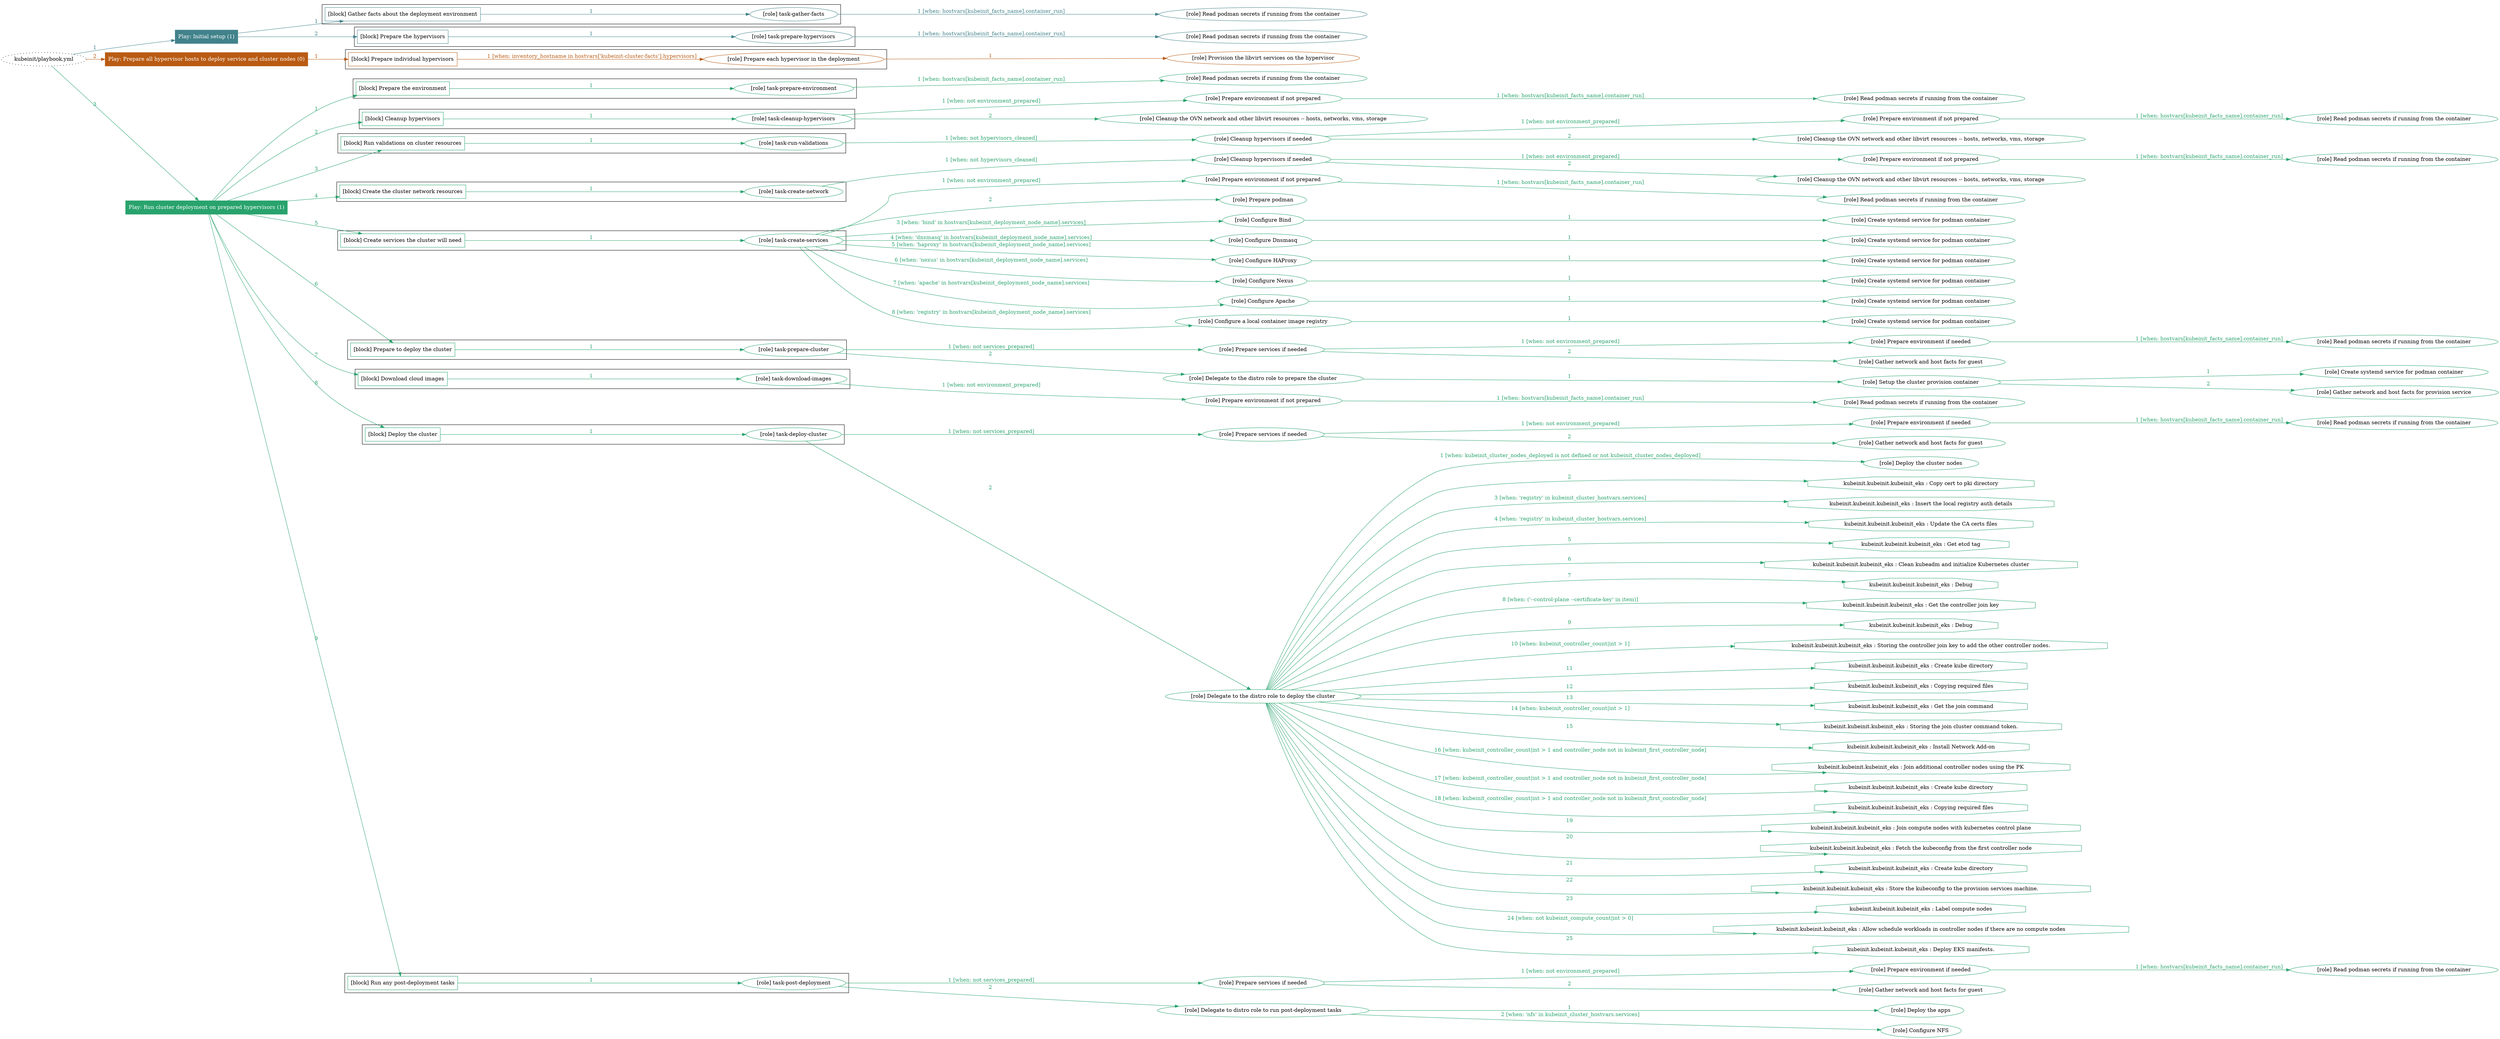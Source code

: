 digraph {
	graph [concentrate=true ordering=in rankdir=LR ratio=fill]
	edge [esep=5 sep=10]
	"kubeinit/playbook.yml" [id=root_node style=dotted]
	play_569f3f8b [label="Play: Initial setup (1)" color="#41828b" fontcolor="#ffffff" id=play_569f3f8b shape=box style=filled tooltip=localhost]
	"kubeinit/playbook.yml" -> play_569f3f8b [label="1 " color="#41828b" fontcolor="#41828b" id=edge_d41d5685 labeltooltip="1 " tooltip="1 "]
	subgraph "Read podman secrets if running from the container" {
		role_dce25a55 [label="[role] Read podman secrets if running from the container" color="#41828b" id=role_dce25a55 tooltip="Read podman secrets if running from the container"]
	}
	subgraph "task-gather-facts" {
		role_e3ef7cc4 [label="[role] task-gather-facts" color="#41828b" id=role_e3ef7cc4 tooltip="task-gather-facts"]
		role_e3ef7cc4 -> role_dce25a55 [label="1 [when: hostvars[kubeinit_facts_name].container_run]" color="#41828b" fontcolor="#41828b" id=edge_db7dc314 labeltooltip="1 [when: hostvars[kubeinit_facts_name].container_run]" tooltip="1 [when: hostvars[kubeinit_facts_name].container_run]"]
	}
	subgraph "Read podman secrets if running from the container" {
		role_0b83e929 [label="[role] Read podman secrets if running from the container" color="#41828b" id=role_0b83e929 tooltip="Read podman secrets if running from the container"]
	}
	subgraph "task-prepare-hypervisors" {
		role_ab2187ec [label="[role] task-prepare-hypervisors" color="#41828b" id=role_ab2187ec tooltip="task-prepare-hypervisors"]
		role_ab2187ec -> role_0b83e929 [label="1 [when: hostvars[kubeinit_facts_name].container_run]" color="#41828b" fontcolor="#41828b" id=edge_fe55f7d8 labeltooltip="1 [when: hostvars[kubeinit_facts_name].container_run]" tooltip="1 [when: hostvars[kubeinit_facts_name].container_run]"]
	}
	subgraph "Play: Initial setup (1)" {
		play_569f3f8b -> block_6da78151 [label=1 color="#41828b" fontcolor="#41828b" id=edge_b9377e1c labeltooltip=1 tooltip=1]
		subgraph cluster_block_6da78151 {
			block_6da78151 [label="[block] Gather facts about the deployment environment" color="#41828b" id=block_6da78151 labeltooltip="Gather facts about the deployment environment" shape=box tooltip="Gather facts about the deployment environment"]
			block_6da78151 -> role_e3ef7cc4 [label="1 " color="#41828b" fontcolor="#41828b" id=edge_16b9b724 labeltooltip="1 " tooltip="1 "]
		}
		play_569f3f8b -> block_a1a9eb16 [label=2 color="#41828b" fontcolor="#41828b" id=edge_d264b1a3 labeltooltip=2 tooltip=2]
		subgraph cluster_block_a1a9eb16 {
			block_a1a9eb16 [label="[block] Prepare the hypervisors" color="#41828b" id=block_a1a9eb16 labeltooltip="Prepare the hypervisors" shape=box tooltip="Prepare the hypervisors"]
			block_a1a9eb16 -> role_ab2187ec [label="1 " color="#41828b" fontcolor="#41828b" id=edge_b599e931 labeltooltip="1 " tooltip="1 "]
		}
	}
	play_23a66873 [label="Play: Prepare all hypervisor hosts to deploy service and cluster nodes (0)" color="#b95b13" fontcolor="#ffffff" id=play_23a66873 shape=box style=filled tooltip="Play: Prepare all hypervisor hosts to deploy service and cluster nodes (0)"]
	"kubeinit/playbook.yml" -> play_23a66873 [label="2 " color="#b95b13" fontcolor="#b95b13" id=edge_52716d78 labeltooltip="2 " tooltip="2 "]
	subgraph "Provision the libvirt services on the hypervisor" {
		role_d4362bf3 [label="[role] Provision the libvirt services on the hypervisor" color="#b95b13" id=role_d4362bf3 tooltip="Provision the libvirt services on the hypervisor"]
	}
	subgraph "Prepare each hypervisor in the deployment" {
		role_a869d88e [label="[role] Prepare each hypervisor in the deployment" color="#b95b13" id=role_a869d88e tooltip="Prepare each hypervisor in the deployment"]
		role_a869d88e -> role_d4362bf3 [label="1 " color="#b95b13" fontcolor="#b95b13" id=edge_2565e187 labeltooltip="1 " tooltip="1 "]
	}
	subgraph "Play: Prepare all hypervisor hosts to deploy service and cluster nodes (0)" {
		play_23a66873 -> block_4ec0f69d [label=1 color="#b95b13" fontcolor="#b95b13" id=edge_cec66548 labeltooltip=1 tooltip=1]
		subgraph cluster_block_4ec0f69d {
			block_4ec0f69d [label="[block] Prepare individual hypervisors" color="#b95b13" id=block_4ec0f69d labeltooltip="Prepare individual hypervisors" shape=box tooltip="Prepare individual hypervisors"]
			block_4ec0f69d -> role_a869d88e [label="1 [when: inventory_hostname in hostvars['kubeinit-cluster-facts'].hypervisors]" color="#b95b13" fontcolor="#b95b13" id=edge_df172cda labeltooltip="1 [when: inventory_hostname in hostvars['kubeinit-cluster-facts'].hypervisors]" tooltip="1 [when: inventory_hostname in hostvars['kubeinit-cluster-facts'].hypervisors]"]
		}
	}
	play_cb06c7d3 [label="Play: Run cluster deployment on prepared hypervisors (1)" color="#29a36d" fontcolor="#ffffff" id=play_cb06c7d3 shape=box style=filled tooltip=localhost]
	"kubeinit/playbook.yml" -> play_cb06c7d3 [label="3 " color="#29a36d" fontcolor="#29a36d" id=edge_fdec6ffa labeltooltip="3 " tooltip="3 "]
	subgraph "Read podman secrets if running from the container" {
		role_3c483ec4 [label="[role] Read podman secrets if running from the container" color="#29a36d" id=role_3c483ec4 tooltip="Read podman secrets if running from the container"]
	}
	subgraph "task-prepare-environment" {
		role_d44081a2 [label="[role] task-prepare-environment" color="#29a36d" id=role_d44081a2 tooltip="task-prepare-environment"]
		role_d44081a2 -> role_3c483ec4 [label="1 [when: hostvars[kubeinit_facts_name].container_run]" color="#29a36d" fontcolor="#29a36d" id=edge_0a1af06a labeltooltip="1 [when: hostvars[kubeinit_facts_name].container_run]" tooltip="1 [when: hostvars[kubeinit_facts_name].container_run]"]
	}
	subgraph "Read podman secrets if running from the container" {
		role_c97402ef [label="[role] Read podman secrets if running from the container" color="#29a36d" id=role_c97402ef tooltip="Read podman secrets if running from the container"]
	}
	subgraph "Prepare environment if not prepared" {
		role_649ab9ba [label="[role] Prepare environment if not prepared" color="#29a36d" id=role_649ab9ba tooltip="Prepare environment if not prepared"]
		role_649ab9ba -> role_c97402ef [label="1 [when: hostvars[kubeinit_facts_name].container_run]" color="#29a36d" fontcolor="#29a36d" id=edge_700ba961 labeltooltip="1 [when: hostvars[kubeinit_facts_name].container_run]" tooltip="1 [when: hostvars[kubeinit_facts_name].container_run]"]
	}
	subgraph "Cleanup the OVN network and other libvirt resources -- hosts, networks, vms, storage" {
		role_b9009c1b [label="[role] Cleanup the OVN network and other libvirt resources -- hosts, networks, vms, storage" color="#29a36d" id=role_b9009c1b tooltip="Cleanup the OVN network and other libvirt resources -- hosts, networks, vms, storage"]
	}
	subgraph "task-cleanup-hypervisors" {
		role_852af8cc [label="[role] task-cleanup-hypervisors" color="#29a36d" id=role_852af8cc tooltip="task-cleanup-hypervisors"]
		role_852af8cc -> role_649ab9ba [label="1 [when: not environment_prepared]" color="#29a36d" fontcolor="#29a36d" id=edge_6fed8d58 labeltooltip="1 [when: not environment_prepared]" tooltip="1 [when: not environment_prepared]"]
		role_852af8cc -> role_b9009c1b [label="2 " color="#29a36d" fontcolor="#29a36d" id=edge_3765de1c labeltooltip="2 " tooltip="2 "]
	}
	subgraph "Read podman secrets if running from the container" {
		role_9975aa03 [label="[role] Read podman secrets if running from the container" color="#29a36d" id=role_9975aa03 tooltip="Read podman secrets if running from the container"]
	}
	subgraph "Prepare environment if not prepared" {
		role_47310c98 [label="[role] Prepare environment if not prepared" color="#29a36d" id=role_47310c98 tooltip="Prepare environment if not prepared"]
		role_47310c98 -> role_9975aa03 [label="1 [when: hostvars[kubeinit_facts_name].container_run]" color="#29a36d" fontcolor="#29a36d" id=edge_54b3894b labeltooltip="1 [when: hostvars[kubeinit_facts_name].container_run]" tooltip="1 [when: hostvars[kubeinit_facts_name].container_run]"]
	}
	subgraph "Cleanup the OVN network and other libvirt resources -- hosts, networks, vms, storage" {
		role_7f4d92c8 [label="[role] Cleanup the OVN network and other libvirt resources -- hosts, networks, vms, storage" color="#29a36d" id=role_7f4d92c8 tooltip="Cleanup the OVN network and other libvirt resources -- hosts, networks, vms, storage"]
	}
	subgraph "Cleanup hypervisors if needed" {
		role_a5373051 [label="[role] Cleanup hypervisors if needed" color="#29a36d" id=role_a5373051 tooltip="Cleanup hypervisors if needed"]
		role_a5373051 -> role_47310c98 [label="1 [when: not environment_prepared]" color="#29a36d" fontcolor="#29a36d" id=edge_ecfd5c34 labeltooltip="1 [when: not environment_prepared]" tooltip="1 [when: not environment_prepared]"]
		role_a5373051 -> role_7f4d92c8 [label="2 " color="#29a36d" fontcolor="#29a36d" id=edge_5f1cb9a7 labeltooltip="2 " tooltip="2 "]
	}
	subgraph "task-run-validations" {
		role_08f45de4 [label="[role] task-run-validations" color="#29a36d" id=role_08f45de4 tooltip="task-run-validations"]
		role_08f45de4 -> role_a5373051 [label="1 [when: not hypervisors_cleaned]" color="#29a36d" fontcolor="#29a36d" id=edge_836337bb labeltooltip="1 [when: not hypervisors_cleaned]" tooltip="1 [when: not hypervisors_cleaned]"]
	}
	subgraph "Read podman secrets if running from the container" {
		role_f21a7075 [label="[role] Read podman secrets if running from the container" color="#29a36d" id=role_f21a7075 tooltip="Read podman secrets if running from the container"]
	}
	subgraph "Prepare environment if not prepared" {
		role_c6a65135 [label="[role] Prepare environment if not prepared" color="#29a36d" id=role_c6a65135 tooltip="Prepare environment if not prepared"]
		role_c6a65135 -> role_f21a7075 [label="1 [when: hostvars[kubeinit_facts_name].container_run]" color="#29a36d" fontcolor="#29a36d" id=edge_c6026991 labeltooltip="1 [when: hostvars[kubeinit_facts_name].container_run]" tooltip="1 [when: hostvars[kubeinit_facts_name].container_run]"]
	}
	subgraph "Cleanup the OVN network and other libvirt resources -- hosts, networks, vms, storage" {
		role_51a825fa [label="[role] Cleanup the OVN network and other libvirt resources -- hosts, networks, vms, storage" color="#29a36d" id=role_51a825fa tooltip="Cleanup the OVN network and other libvirt resources -- hosts, networks, vms, storage"]
	}
	subgraph "Cleanup hypervisors if needed" {
		role_e08d7fde [label="[role] Cleanup hypervisors if needed" color="#29a36d" id=role_e08d7fde tooltip="Cleanup hypervisors if needed"]
		role_e08d7fde -> role_c6a65135 [label="1 [when: not environment_prepared]" color="#29a36d" fontcolor="#29a36d" id=edge_778303f2 labeltooltip="1 [when: not environment_prepared]" tooltip="1 [when: not environment_prepared]"]
		role_e08d7fde -> role_51a825fa [label="2 " color="#29a36d" fontcolor="#29a36d" id=edge_c5c877b9 labeltooltip="2 " tooltip="2 "]
	}
	subgraph "task-create-network" {
		role_44807e52 [label="[role] task-create-network" color="#29a36d" id=role_44807e52 tooltip="task-create-network"]
		role_44807e52 -> role_e08d7fde [label="1 [when: not hypervisors_cleaned]" color="#29a36d" fontcolor="#29a36d" id=edge_ca68935e labeltooltip="1 [when: not hypervisors_cleaned]" tooltip="1 [when: not hypervisors_cleaned]"]
	}
	subgraph "Read podman secrets if running from the container" {
		role_935afe9a [label="[role] Read podman secrets if running from the container" color="#29a36d" id=role_935afe9a tooltip="Read podman secrets if running from the container"]
	}
	subgraph "Prepare environment if not prepared" {
		role_3fd3a60e [label="[role] Prepare environment if not prepared" color="#29a36d" id=role_3fd3a60e tooltip="Prepare environment if not prepared"]
		role_3fd3a60e -> role_935afe9a [label="1 [when: hostvars[kubeinit_facts_name].container_run]" color="#29a36d" fontcolor="#29a36d" id=edge_5206e687 labeltooltip="1 [when: hostvars[kubeinit_facts_name].container_run]" tooltip="1 [when: hostvars[kubeinit_facts_name].container_run]"]
	}
	subgraph "Prepare podman" {
		role_13cd610c [label="[role] Prepare podman" color="#29a36d" id=role_13cd610c tooltip="Prepare podman"]
	}
	subgraph "Create systemd service for podman container" {
		role_b00e25df [label="[role] Create systemd service for podman container" color="#29a36d" id=role_b00e25df tooltip="Create systemd service for podman container"]
	}
	subgraph "Configure Bind" {
		role_26bc271a [label="[role] Configure Bind" color="#29a36d" id=role_26bc271a tooltip="Configure Bind"]
		role_26bc271a -> role_b00e25df [label="1 " color="#29a36d" fontcolor="#29a36d" id=edge_03a909e9 labeltooltip="1 " tooltip="1 "]
	}
	subgraph "Create systemd service for podman container" {
		role_168438c3 [label="[role] Create systemd service for podman container" color="#29a36d" id=role_168438c3 tooltip="Create systemd service for podman container"]
	}
	subgraph "Configure Dnsmasq" {
		role_19b4192a [label="[role] Configure Dnsmasq" color="#29a36d" id=role_19b4192a tooltip="Configure Dnsmasq"]
		role_19b4192a -> role_168438c3 [label="1 " color="#29a36d" fontcolor="#29a36d" id=edge_018904cf labeltooltip="1 " tooltip="1 "]
	}
	subgraph "Create systemd service for podman container" {
		role_180696a6 [label="[role] Create systemd service for podman container" color="#29a36d" id=role_180696a6 tooltip="Create systemd service for podman container"]
	}
	subgraph "Configure HAProxy" {
		role_4ddc5d7d [label="[role] Configure HAProxy" color="#29a36d" id=role_4ddc5d7d tooltip="Configure HAProxy"]
		role_4ddc5d7d -> role_180696a6 [label="1 " color="#29a36d" fontcolor="#29a36d" id=edge_6051d805 labeltooltip="1 " tooltip="1 "]
	}
	subgraph "Create systemd service for podman container" {
		role_11790590 [label="[role] Create systemd service for podman container" color="#29a36d" id=role_11790590 tooltip="Create systemd service for podman container"]
	}
	subgraph "Configure Nexus" {
		role_28aac375 [label="[role] Configure Nexus" color="#29a36d" id=role_28aac375 tooltip="Configure Nexus"]
		role_28aac375 -> role_11790590 [label="1 " color="#29a36d" fontcolor="#29a36d" id=edge_02d98d66 labeltooltip="1 " tooltip="1 "]
	}
	subgraph "Create systemd service for podman container" {
		role_df79ff5b [label="[role] Create systemd service for podman container" color="#29a36d" id=role_df79ff5b tooltip="Create systemd service for podman container"]
	}
	subgraph "Configure Apache" {
		role_1223b898 [label="[role] Configure Apache" color="#29a36d" id=role_1223b898 tooltip="Configure Apache"]
		role_1223b898 -> role_df79ff5b [label="1 " color="#29a36d" fontcolor="#29a36d" id=edge_5f43c917 labeltooltip="1 " tooltip="1 "]
	}
	subgraph "Create systemd service for podman container" {
		role_008616d5 [label="[role] Create systemd service for podman container" color="#29a36d" id=role_008616d5 tooltip="Create systemd service for podman container"]
	}
	subgraph "Configure a local container image registry" {
		role_f6dcdfd6 [label="[role] Configure a local container image registry" color="#29a36d" id=role_f6dcdfd6 tooltip="Configure a local container image registry"]
		role_f6dcdfd6 -> role_008616d5 [label="1 " color="#29a36d" fontcolor="#29a36d" id=edge_04329eff labeltooltip="1 " tooltip="1 "]
	}
	subgraph "task-create-services" {
		role_496830ef [label="[role] task-create-services" color="#29a36d" id=role_496830ef tooltip="task-create-services"]
		role_496830ef -> role_3fd3a60e [label="1 [when: not environment_prepared]" color="#29a36d" fontcolor="#29a36d" id=edge_eab3b17e labeltooltip="1 [when: not environment_prepared]" tooltip="1 [when: not environment_prepared]"]
		role_496830ef -> role_13cd610c [label="2 " color="#29a36d" fontcolor="#29a36d" id=edge_ebb2251c labeltooltip="2 " tooltip="2 "]
		role_496830ef -> role_26bc271a [label="3 [when: 'bind' in hostvars[kubeinit_deployment_node_name].services]" color="#29a36d" fontcolor="#29a36d" id=edge_5836986a labeltooltip="3 [when: 'bind' in hostvars[kubeinit_deployment_node_name].services]" tooltip="3 [when: 'bind' in hostvars[kubeinit_deployment_node_name].services]"]
		role_496830ef -> role_19b4192a [label="4 [when: 'dnsmasq' in hostvars[kubeinit_deployment_node_name].services]" color="#29a36d" fontcolor="#29a36d" id=edge_57a546af labeltooltip="4 [when: 'dnsmasq' in hostvars[kubeinit_deployment_node_name].services]" tooltip="4 [when: 'dnsmasq' in hostvars[kubeinit_deployment_node_name].services]"]
		role_496830ef -> role_4ddc5d7d [label="5 [when: 'haproxy' in hostvars[kubeinit_deployment_node_name].services]" color="#29a36d" fontcolor="#29a36d" id=edge_324d5d04 labeltooltip="5 [when: 'haproxy' in hostvars[kubeinit_deployment_node_name].services]" tooltip="5 [when: 'haproxy' in hostvars[kubeinit_deployment_node_name].services]"]
		role_496830ef -> role_28aac375 [label="6 [when: 'nexus' in hostvars[kubeinit_deployment_node_name].services]" color="#29a36d" fontcolor="#29a36d" id=edge_b6be6634 labeltooltip="6 [when: 'nexus' in hostvars[kubeinit_deployment_node_name].services]" tooltip="6 [when: 'nexus' in hostvars[kubeinit_deployment_node_name].services]"]
		role_496830ef -> role_1223b898 [label="7 [when: 'apache' in hostvars[kubeinit_deployment_node_name].services]" color="#29a36d" fontcolor="#29a36d" id=edge_45fbde7e labeltooltip="7 [when: 'apache' in hostvars[kubeinit_deployment_node_name].services]" tooltip="7 [when: 'apache' in hostvars[kubeinit_deployment_node_name].services]"]
		role_496830ef -> role_f6dcdfd6 [label="8 [when: 'registry' in hostvars[kubeinit_deployment_node_name].services]" color="#29a36d" fontcolor="#29a36d" id=edge_fbdedb9c labeltooltip="8 [when: 'registry' in hostvars[kubeinit_deployment_node_name].services]" tooltip="8 [when: 'registry' in hostvars[kubeinit_deployment_node_name].services]"]
	}
	subgraph "Read podman secrets if running from the container" {
		role_aefcf6a1 [label="[role] Read podman secrets if running from the container" color="#29a36d" id=role_aefcf6a1 tooltip="Read podman secrets if running from the container"]
	}
	subgraph "Prepare environment if needed" {
		role_2005de92 [label="[role] Prepare environment if needed" color="#29a36d" id=role_2005de92 tooltip="Prepare environment if needed"]
		role_2005de92 -> role_aefcf6a1 [label="1 [when: hostvars[kubeinit_facts_name].container_run]" color="#29a36d" fontcolor="#29a36d" id=edge_5bf4540b labeltooltip="1 [when: hostvars[kubeinit_facts_name].container_run]" tooltip="1 [when: hostvars[kubeinit_facts_name].container_run]"]
	}
	subgraph "Gather network and host facts for guest" {
		role_38154a1c [label="[role] Gather network and host facts for guest" color="#29a36d" id=role_38154a1c tooltip="Gather network and host facts for guest"]
	}
	subgraph "Prepare services if needed" {
		role_6cfc237c [label="[role] Prepare services if needed" color="#29a36d" id=role_6cfc237c tooltip="Prepare services if needed"]
		role_6cfc237c -> role_2005de92 [label="1 [when: not environment_prepared]" color="#29a36d" fontcolor="#29a36d" id=edge_034527b4 labeltooltip="1 [when: not environment_prepared]" tooltip="1 [when: not environment_prepared]"]
		role_6cfc237c -> role_38154a1c [label="2 " color="#29a36d" fontcolor="#29a36d" id=edge_316089e2 labeltooltip="2 " tooltip="2 "]
	}
	subgraph "Create systemd service for podman container" {
		role_f4078bcc [label="[role] Create systemd service for podman container" color="#29a36d" id=role_f4078bcc tooltip="Create systemd service for podman container"]
	}
	subgraph "Gather network and host facts for provision service" {
		role_60be719a [label="[role] Gather network and host facts for provision service" color="#29a36d" id=role_60be719a tooltip="Gather network and host facts for provision service"]
	}
	subgraph "Setup the cluster provision container" {
		role_71c0d553 [label="[role] Setup the cluster provision container" color="#29a36d" id=role_71c0d553 tooltip="Setup the cluster provision container"]
		role_71c0d553 -> role_f4078bcc [label="1 " color="#29a36d" fontcolor="#29a36d" id=edge_78350c1f labeltooltip="1 " tooltip="1 "]
		role_71c0d553 -> role_60be719a [label="2 " color="#29a36d" fontcolor="#29a36d" id=edge_f764f1c8 labeltooltip="2 " tooltip="2 "]
	}
	subgraph "Delegate to the distro role to prepare the cluster" {
		role_959eb492 [label="[role] Delegate to the distro role to prepare the cluster" color="#29a36d" id=role_959eb492 tooltip="Delegate to the distro role to prepare the cluster"]
		role_959eb492 -> role_71c0d553 [label="1 " color="#29a36d" fontcolor="#29a36d" id=edge_49fba75d labeltooltip="1 " tooltip="1 "]
	}
	subgraph "task-prepare-cluster" {
		role_eaa32460 [label="[role] task-prepare-cluster" color="#29a36d" id=role_eaa32460 tooltip="task-prepare-cluster"]
		role_eaa32460 -> role_6cfc237c [label="1 [when: not services_prepared]" color="#29a36d" fontcolor="#29a36d" id=edge_c4d3ce87 labeltooltip="1 [when: not services_prepared]" tooltip="1 [when: not services_prepared]"]
		role_eaa32460 -> role_959eb492 [label="2 " color="#29a36d" fontcolor="#29a36d" id=edge_f9a4049b labeltooltip="2 " tooltip="2 "]
	}
	subgraph "Read podman secrets if running from the container" {
		role_a595157c [label="[role] Read podman secrets if running from the container" color="#29a36d" id=role_a595157c tooltip="Read podman secrets if running from the container"]
	}
	subgraph "Prepare environment if not prepared" {
		role_4ba1727e [label="[role] Prepare environment if not prepared" color="#29a36d" id=role_4ba1727e tooltip="Prepare environment if not prepared"]
		role_4ba1727e -> role_a595157c [label="1 [when: hostvars[kubeinit_facts_name].container_run]" color="#29a36d" fontcolor="#29a36d" id=edge_5ff58d52 labeltooltip="1 [when: hostvars[kubeinit_facts_name].container_run]" tooltip="1 [when: hostvars[kubeinit_facts_name].container_run]"]
	}
	subgraph "task-download-images" {
		role_8a16a86a [label="[role] task-download-images" color="#29a36d" id=role_8a16a86a tooltip="task-download-images"]
		role_8a16a86a -> role_4ba1727e [label="1 [when: not environment_prepared]" color="#29a36d" fontcolor="#29a36d" id=edge_2e0ca825 labeltooltip="1 [when: not environment_prepared]" tooltip="1 [when: not environment_prepared]"]
	}
	subgraph "Read podman secrets if running from the container" {
		role_e0f631b0 [label="[role] Read podman secrets if running from the container" color="#29a36d" id=role_e0f631b0 tooltip="Read podman secrets if running from the container"]
	}
	subgraph "Prepare environment if needed" {
		role_904decb5 [label="[role] Prepare environment if needed" color="#29a36d" id=role_904decb5 tooltip="Prepare environment if needed"]
		role_904decb5 -> role_e0f631b0 [label="1 [when: hostvars[kubeinit_facts_name].container_run]" color="#29a36d" fontcolor="#29a36d" id=edge_71492ff6 labeltooltip="1 [when: hostvars[kubeinit_facts_name].container_run]" tooltip="1 [when: hostvars[kubeinit_facts_name].container_run]"]
	}
	subgraph "Gather network and host facts for guest" {
		role_aeeaeccd [label="[role] Gather network and host facts for guest" color="#29a36d" id=role_aeeaeccd tooltip="Gather network and host facts for guest"]
	}
	subgraph "Prepare services if needed" {
		role_4f2dc71a [label="[role] Prepare services if needed" color="#29a36d" id=role_4f2dc71a tooltip="Prepare services if needed"]
		role_4f2dc71a -> role_904decb5 [label="1 [when: not environment_prepared]" color="#29a36d" fontcolor="#29a36d" id=edge_6be145e3 labeltooltip="1 [when: not environment_prepared]" tooltip="1 [when: not environment_prepared]"]
		role_4f2dc71a -> role_aeeaeccd [label="2 " color="#29a36d" fontcolor="#29a36d" id=edge_00198a74 labeltooltip="2 " tooltip="2 "]
	}
	subgraph "Deploy the cluster nodes" {
		role_20fdef01 [label="[role] Deploy the cluster nodes" color="#29a36d" id=role_20fdef01 tooltip="Deploy the cluster nodes"]
	}
	subgraph "Delegate to the distro role to deploy the cluster" {
		role_337428a4 [label="[role] Delegate to the distro role to deploy the cluster" color="#29a36d" id=role_337428a4 tooltip="Delegate to the distro role to deploy the cluster"]
		role_337428a4 -> role_20fdef01 [label="1 [when: kubeinit_cluster_nodes_deployed is not defined or not kubeinit_cluster_nodes_deployed]" color="#29a36d" fontcolor="#29a36d" id=edge_c972d68b labeltooltip="1 [when: kubeinit_cluster_nodes_deployed is not defined or not kubeinit_cluster_nodes_deployed]" tooltip="1 [when: kubeinit_cluster_nodes_deployed is not defined or not kubeinit_cluster_nodes_deployed]"]
		task_9a6e2353 [label="kubeinit.kubeinit.kubeinit_eks : Copy cert to pki directory" color="#29a36d" id=task_9a6e2353 shape=octagon tooltip="kubeinit.kubeinit.kubeinit_eks : Copy cert to pki directory"]
		role_337428a4 -> task_9a6e2353 [label="2 " color="#29a36d" fontcolor="#29a36d" id=edge_2209d474 labeltooltip="2 " tooltip="2 "]
		task_de53df32 [label="kubeinit.kubeinit.kubeinit_eks : Insert the local registry auth details" color="#29a36d" id=task_de53df32 shape=octagon tooltip="kubeinit.kubeinit.kubeinit_eks : Insert the local registry auth details"]
		role_337428a4 -> task_de53df32 [label="3 [when: 'registry' in kubeinit_cluster_hostvars.services]" color="#29a36d" fontcolor="#29a36d" id=edge_68df5f6e labeltooltip="3 [when: 'registry' in kubeinit_cluster_hostvars.services]" tooltip="3 [when: 'registry' in kubeinit_cluster_hostvars.services]"]
		task_84147aa2 [label="kubeinit.kubeinit.kubeinit_eks : Update the CA certs files" color="#29a36d" id=task_84147aa2 shape=octagon tooltip="kubeinit.kubeinit.kubeinit_eks : Update the CA certs files"]
		role_337428a4 -> task_84147aa2 [label="4 [when: 'registry' in kubeinit_cluster_hostvars.services]" color="#29a36d" fontcolor="#29a36d" id=edge_b10df5e8 labeltooltip="4 [when: 'registry' in kubeinit_cluster_hostvars.services]" tooltip="4 [when: 'registry' in kubeinit_cluster_hostvars.services]"]
		task_56dbae03 [label="kubeinit.kubeinit.kubeinit_eks : Get etcd tag" color="#29a36d" id=task_56dbae03 shape=octagon tooltip="kubeinit.kubeinit.kubeinit_eks : Get etcd tag"]
		role_337428a4 -> task_56dbae03 [label="5 " color="#29a36d" fontcolor="#29a36d" id=edge_fb56a2cf labeltooltip="5 " tooltip="5 "]
		task_9131c379 [label="kubeinit.kubeinit.kubeinit_eks : Clean kubeadm and initialize Kubernetes cluster" color="#29a36d" id=task_9131c379 shape=octagon tooltip="kubeinit.kubeinit.kubeinit_eks : Clean kubeadm and initialize Kubernetes cluster"]
		role_337428a4 -> task_9131c379 [label="6 " color="#29a36d" fontcolor="#29a36d" id=edge_886e2841 labeltooltip="6 " tooltip="6 "]
		task_27bf37f8 [label="kubeinit.kubeinit.kubeinit_eks : Debug" color="#29a36d" id=task_27bf37f8 shape=octagon tooltip="kubeinit.kubeinit.kubeinit_eks : Debug"]
		role_337428a4 -> task_27bf37f8 [label="7 " color="#29a36d" fontcolor="#29a36d" id=edge_f309ed2d labeltooltip="7 " tooltip="7 "]
		task_778d997a [label="kubeinit.kubeinit.kubeinit_eks : Get the controller join key" color="#29a36d" id=task_778d997a shape=octagon tooltip="kubeinit.kubeinit.kubeinit_eks : Get the controller join key"]
		role_337428a4 -> task_778d997a [label="8 [when: ('--control-plane --certificate-key' in item)]" color="#29a36d" fontcolor="#29a36d" id=edge_e2837220 labeltooltip="8 [when: ('--control-plane --certificate-key' in item)]" tooltip="8 [when: ('--control-plane --certificate-key' in item)]"]
		task_6bdaebba [label="kubeinit.kubeinit.kubeinit_eks : Debug" color="#29a36d" id=task_6bdaebba shape=octagon tooltip="kubeinit.kubeinit.kubeinit_eks : Debug"]
		role_337428a4 -> task_6bdaebba [label="9 " color="#29a36d" fontcolor="#29a36d" id=edge_db8e009f labeltooltip="9 " tooltip="9 "]
		task_e5648ec5 [label="kubeinit.kubeinit.kubeinit_eks : Storing the controller join key to add the other controller nodes." color="#29a36d" id=task_e5648ec5 shape=octagon tooltip="kubeinit.kubeinit.kubeinit_eks : Storing the controller join key to add the other controller nodes."]
		role_337428a4 -> task_e5648ec5 [label="10 [when: kubeinit_controller_count|int > 1]" color="#29a36d" fontcolor="#29a36d" id=edge_624ed957 labeltooltip="10 [when: kubeinit_controller_count|int > 1]" tooltip="10 [when: kubeinit_controller_count|int > 1]"]
		task_29eb5e8a [label="kubeinit.kubeinit.kubeinit_eks : Create kube directory" color="#29a36d" id=task_29eb5e8a shape=octagon tooltip="kubeinit.kubeinit.kubeinit_eks : Create kube directory"]
		role_337428a4 -> task_29eb5e8a [label="11 " color="#29a36d" fontcolor="#29a36d" id=edge_8d786fc8 labeltooltip="11 " tooltip="11 "]
		task_accb632d [label="kubeinit.kubeinit.kubeinit_eks : Copying required files" color="#29a36d" id=task_accb632d shape=octagon tooltip="kubeinit.kubeinit.kubeinit_eks : Copying required files"]
		role_337428a4 -> task_accb632d [label="12 " color="#29a36d" fontcolor="#29a36d" id=edge_1234253a labeltooltip="12 " tooltip="12 "]
		task_8499eb80 [label="kubeinit.kubeinit.kubeinit_eks : Get the join command" color="#29a36d" id=task_8499eb80 shape=octagon tooltip="kubeinit.kubeinit.kubeinit_eks : Get the join command"]
		role_337428a4 -> task_8499eb80 [label="13 " color="#29a36d" fontcolor="#29a36d" id=edge_99c47be4 labeltooltip="13 " tooltip="13 "]
		task_ddce869d [label="kubeinit.kubeinit.kubeinit_eks : Storing the join cluster command token." color="#29a36d" id=task_ddce869d shape=octagon tooltip="kubeinit.kubeinit.kubeinit_eks : Storing the join cluster command token."]
		role_337428a4 -> task_ddce869d [label="14 [when: kubeinit_controller_count|int > 1]" color="#29a36d" fontcolor="#29a36d" id=edge_d4c17b8a labeltooltip="14 [when: kubeinit_controller_count|int > 1]" tooltip="14 [when: kubeinit_controller_count|int > 1]"]
		task_76a04bee [label="kubeinit.kubeinit.kubeinit_eks : Install Network Add-on" color="#29a36d" id=task_76a04bee shape=octagon tooltip="kubeinit.kubeinit.kubeinit_eks : Install Network Add-on"]
		role_337428a4 -> task_76a04bee [label="15 " color="#29a36d" fontcolor="#29a36d" id=edge_a2a34be3 labeltooltip="15 " tooltip="15 "]
		task_cecaf84e [label="kubeinit.kubeinit.kubeinit_eks : Join additional controller nodes using the PK" color="#29a36d" id=task_cecaf84e shape=octagon tooltip="kubeinit.kubeinit.kubeinit_eks : Join additional controller nodes using the PK"]
		role_337428a4 -> task_cecaf84e [label="16 [when: kubeinit_controller_count|int > 1 and controller_node not in kubeinit_first_controller_node]" color="#29a36d" fontcolor="#29a36d" id=edge_1dc6fb32 labeltooltip="16 [when: kubeinit_controller_count|int > 1 and controller_node not in kubeinit_first_controller_node]" tooltip="16 [when: kubeinit_controller_count|int > 1 and controller_node not in kubeinit_first_controller_node]"]
		task_861453df [label="kubeinit.kubeinit.kubeinit_eks : Create kube directory" color="#29a36d" id=task_861453df shape=octagon tooltip="kubeinit.kubeinit.kubeinit_eks : Create kube directory"]
		role_337428a4 -> task_861453df [label="17 [when: kubeinit_controller_count|int > 1 and controller_node not in kubeinit_first_controller_node]" color="#29a36d" fontcolor="#29a36d" id=edge_5b12320a labeltooltip="17 [when: kubeinit_controller_count|int > 1 and controller_node not in kubeinit_first_controller_node]" tooltip="17 [when: kubeinit_controller_count|int > 1 and controller_node not in kubeinit_first_controller_node]"]
		task_ece608ee [label="kubeinit.kubeinit.kubeinit_eks : Copying required files" color="#29a36d" id=task_ece608ee shape=octagon tooltip="kubeinit.kubeinit.kubeinit_eks : Copying required files"]
		role_337428a4 -> task_ece608ee [label="18 [when: kubeinit_controller_count|int > 1 and controller_node not in kubeinit_first_controller_node]" color="#29a36d" fontcolor="#29a36d" id=edge_32147fff labeltooltip="18 [when: kubeinit_controller_count|int > 1 and controller_node not in kubeinit_first_controller_node]" tooltip="18 [when: kubeinit_controller_count|int > 1 and controller_node not in kubeinit_first_controller_node]"]
		task_bc47e921 [label="kubeinit.kubeinit.kubeinit_eks : Join compute nodes with kubernetes control plane" color="#29a36d" id=task_bc47e921 shape=octagon tooltip="kubeinit.kubeinit.kubeinit_eks : Join compute nodes with kubernetes control plane"]
		role_337428a4 -> task_bc47e921 [label="19 " color="#29a36d" fontcolor="#29a36d" id=edge_292692d7 labeltooltip="19 " tooltip="19 "]
		task_e45f9e2b [label="kubeinit.kubeinit.kubeinit_eks : Fetch the kubeconfig from the first controller node" color="#29a36d" id=task_e45f9e2b shape=octagon tooltip="kubeinit.kubeinit.kubeinit_eks : Fetch the kubeconfig from the first controller node"]
		role_337428a4 -> task_e45f9e2b [label="20 " color="#29a36d" fontcolor="#29a36d" id=edge_42035032 labeltooltip="20 " tooltip="20 "]
		task_d6f75fdc [label="kubeinit.kubeinit.kubeinit_eks : Create kube directory" color="#29a36d" id=task_d6f75fdc shape=octagon tooltip="kubeinit.kubeinit.kubeinit_eks : Create kube directory"]
		role_337428a4 -> task_d6f75fdc [label="21 " color="#29a36d" fontcolor="#29a36d" id=edge_5d2ef6ca labeltooltip="21 " tooltip="21 "]
		task_d47c5cbf [label="kubeinit.kubeinit.kubeinit_eks : Store the kubeconfig to the provision services machine." color="#29a36d" id=task_d47c5cbf shape=octagon tooltip="kubeinit.kubeinit.kubeinit_eks : Store the kubeconfig to the provision services machine."]
		role_337428a4 -> task_d47c5cbf [label="22 " color="#29a36d" fontcolor="#29a36d" id=edge_88569f97 labeltooltip="22 " tooltip="22 "]
		task_71a29c1b [label="kubeinit.kubeinit.kubeinit_eks : Label compute nodes" color="#29a36d" id=task_71a29c1b shape=octagon tooltip="kubeinit.kubeinit.kubeinit_eks : Label compute nodes"]
		role_337428a4 -> task_71a29c1b [label="23 " color="#29a36d" fontcolor="#29a36d" id=edge_d8f14707 labeltooltip="23 " tooltip="23 "]
		task_945bcc52 [label="kubeinit.kubeinit.kubeinit_eks : Allow schedule workloads in controller nodes if there are no compute nodes" color="#29a36d" id=task_945bcc52 shape=octagon tooltip="kubeinit.kubeinit.kubeinit_eks : Allow schedule workloads in controller nodes if there are no compute nodes"]
		role_337428a4 -> task_945bcc52 [label="24 [when: not kubeinit_compute_count|int > 0]" color="#29a36d" fontcolor="#29a36d" id=edge_24827762 labeltooltip="24 [when: not kubeinit_compute_count|int > 0]" tooltip="24 [when: not kubeinit_compute_count|int > 0]"]
		task_64bed34e [label="kubeinit.kubeinit.kubeinit_eks : Deploy EKS manifests." color="#29a36d" id=task_64bed34e shape=octagon tooltip="kubeinit.kubeinit.kubeinit_eks : Deploy EKS manifests."]
		role_337428a4 -> task_64bed34e [label="25 " color="#29a36d" fontcolor="#29a36d" id=edge_ceea92ad labeltooltip="25 " tooltip="25 "]
	}
	subgraph "task-deploy-cluster" {
		role_7784e359 [label="[role] task-deploy-cluster" color="#29a36d" id=role_7784e359 tooltip="task-deploy-cluster"]
		role_7784e359 -> role_4f2dc71a [label="1 [when: not services_prepared]" color="#29a36d" fontcolor="#29a36d" id=edge_231feb1b labeltooltip="1 [when: not services_prepared]" tooltip="1 [when: not services_prepared]"]
		role_7784e359 -> role_337428a4 [label="2 " color="#29a36d" fontcolor="#29a36d" id=edge_d4be0f86 labeltooltip="2 " tooltip="2 "]
	}
	subgraph "Read podman secrets if running from the container" {
		role_ff9a514a [label="[role] Read podman secrets if running from the container" color="#29a36d" id=role_ff9a514a tooltip="Read podman secrets if running from the container"]
	}
	subgraph "Prepare environment if needed" {
		role_34b7b679 [label="[role] Prepare environment if needed" color="#29a36d" id=role_34b7b679 tooltip="Prepare environment if needed"]
		role_34b7b679 -> role_ff9a514a [label="1 [when: hostvars[kubeinit_facts_name].container_run]" color="#29a36d" fontcolor="#29a36d" id=edge_5f1e5ec9 labeltooltip="1 [when: hostvars[kubeinit_facts_name].container_run]" tooltip="1 [when: hostvars[kubeinit_facts_name].container_run]"]
	}
	subgraph "Gather network and host facts for guest" {
		role_3815bbfd [label="[role] Gather network and host facts for guest" color="#29a36d" id=role_3815bbfd tooltip="Gather network and host facts for guest"]
	}
	subgraph "Prepare services if needed" {
		role_3d59c247 [label="[role] Prepare services if needed" color="#29a36d" id=role_3d59c247 tooltip="Prepare services if needed"]
		role_3d59c247 -> role_34b7b679 [label="1 [when: not environment_prepared]" color="#29a36d" fontcolor="#29a36d" id=edge_e2287241 labeltooltip="1 [when: not environment_prepared]" tooltip="1 [when: not environment_prepared]"]
		role_3d59c247 -> role_3815bbfd [label="2 " color="#29a36d" fontcolor="#29a36d" id=edge_b2a2b5c3 labeltooltip="2 " tooltip="2 "]
	}
	subgraph "Deploy the apps" {
		role_8d182dc8 [label="[role] Deploy the apps" color="#29a36d" id=role_8d182dc8 tooltip="Deploy the apps"]
	}
	subgraph "Configure NFS" {
		role_b42114f3 [label="[role] Configure NFS" color="#29a36d" id=role_b42114f3 tooltip="Configure NFS"]
	}
	subgraph "Delegate to distro role to run post-deployment tasks" {
		role_0a6055e1 [label="[role] Delegate to distro role to run post-deployment tasks" color="#29a36d" id=role_0a6055e1 tooltip="Delegate to distro role to run post-deployment tasks"]
		role_0a6055e1 -> role_8d182dc8 [label="1 " color="#29a36d" fontcolor="#29a36d" id=edge_429cb484 labeltooltip="1 " tooltip="1 "]
		role_0a6055e1 -> role_b42114f3 [label="2 [when: 'nfs' in kubeinit_cluster_hostvars.services]" color="#29a36d" fontcolor="#29a36d" id=edge_0485e434 labeltooltip="2 [when: 'nfs' in kubeinit_cluster_hostvars.services]" tooltip="2 [when: 'nfs' in kubeinit_cluster_hostvars.services]"]
	}
	subgraph "task-post-deployment" {
		role_ead45e55 [label="[role] task-post-deployment" color="#29a36d" id=role_ead45e55 tooltip="task-post-deployment"]
		role_ead45e55 -> role_3d59c247 [label="1 [when: not services_prepared]" color="#29a36d" fontcolor="#29a36d" id=edge_4becd4d8 labeltooltip="1 [when: not services_prepared]" tooltip="1 [when: not services_prepared]"]
		role_ead45e55 -> role_0a6055e1 [label="2 " color="#29a36d" fontcolor="#29a36d" id=edge_e0374432 labeltooltip="2 " tooltip="2 "]
	}
	subgraph "Play: Run cluster deployment on prepared hypervisors (1)" {
		play_cb06c7d3 -> block_7c8a96d1 [label=1 color="#29a36d" fontcolor="#29a36d" id=edge_de510e97 labeltooltip=1 tooltip=1]
		subgraph cluster_block_7c8a96d1 {
			block_7c8a96d1 [label="[block] Prepare the environment" color="#29a36d" id=block_7c8a96d1 labeltooltip="Prepare the environment" shape=box tooltip="Prepare the environment"]
			block_7c8a96d1 -> role_d44081a2 [label="1 " color="#29a36d" fontcolor="#29a36d" id=edge_ed28dce9 labeltooltip="1 " tooltip="1 "]
		}
		play_cb06c7d3 -> block_80fed9b5 [label=2 color="#29a36d" fontcolor="#29a36d" id=edge_5f1e44f7 labeltooltip=2 tooltip=2]
		subgraph cluster_block_80fed9b5 {
			block_80fed9b5 [label="[block] Cleanup hypervisors" color="#29a36d" id=block_80fed9b5 labeltooltip="Cleanup hypervisors" shape=box tooltip="Cleanup hypervisors"]
			block_80fed9b5 -> role_852af8cc [label="1 " color="#29a36d" fontcolor="#29a36d" id=edge_d3c8320c labeltooltip="1 " tooltip="1 "]
		}
		play_cb06c7d3 -> block_2f19c3da [label=3 color="#29a36d" fontcolor="#29a36d" id=edge_e920b1b2 labeltooltip=3 tooltip=3]
		subgraph cluster_block_2f19c3da {
			block_2f19c3da [label="[block] Run validations on cluster resources" color="#29a36d" id=block_2f19c3da labeltooltip="Run validations on cluster resources" shape=box tooltip="Run validations on cluster resources"]
			block_2f19c3da -> role_08f45de4 [label="1 " color="#29a36d" fontcolor="#29a36d" id=edge_059af0cf labeltooltip="1 " tooltip="1 "]
		}
		play_cb06c7d3 -> block_ad39ede1 [label=4 color="#29a36d" fontcolor="#29a36d" id=edge_81034a6f labeltooltip=4 tooltip=4]
		subgraph cluster_block_ad39ede1 {
			block_ad39ede1 [label="[block] Create the cluster network resources" color="#29a36d" id=block_ad39ede1 labeltooltip="Create the cluster network resources" shape=box tooltip="Create the cluster network resources"]
			block_ad39ede1 -> role_44807e52 [label="1 " color="#29a36d" fontcolor="#29a36d" id=edge_b17c5fce labeltooltip="1 " tooltip="1 "]
		}
		play_cb06c7d3 -> block_39eff38f [label=5 color="#29a36d" fontcolor="#29a36d" id=edge_6a89050e labeltooltip=5 tooltip=5]
		subgraph cluster_block_39eff38f {
			block_39eff38f [label="[block] Create services the cluster will need" color="#29a36d" id=block_39eff38f labeltooltip="Create services the cluster will need" shape=box tooltip="Create services the cluster will need"]
			block_39eff38f -> role_496830ef [label="1 " color="#29a36d" fontcolor="#29a36d" id=edge_f06f54cd labeltooltip="1 " tooltip="1 "]
		}
		play_cb06c7d3 -> block_c3fbdf26 [label=6 color="#29a36d" fontcolor="#29a36d" id=edge_cab2bb0c labeltooltip=6 tooltip=6]
		subgraph cluster_block_c3fbdf26 {
			block_c3fbdf26 [label="[block] Prepare to deploy the cluster" color="#29a36d" id=block_c3fbdf26 labeltooltip="Prepare to deploy the cluster" shape=box tooltip="Prepare to deploy the cluster"]
			block_c3fbdf26 -> role_eaa32460 [label="1 " color="#29a36d" fontcolor="#29a36d" id=edge_d6dfa1c5 labeltooltip="1 " tooltip="1 "]
		}
		play_cb06c7d3 -> block_958df96d [label=7 color="#29a36d" fontcolor="#29a36d" id=edge_868fa581 labeltooltip=7 tooltip=7]
		subgraph cluster_block_958df96d {
			block_958df96d [label="[block] Download cloud images" color="#29a36d" id=block_958df96d labeltooltip="Download cloud images" shape=box tooltip="Download cloud images"]
			block_958df96d -> role_8a16a86a [label="1 " color="#29a36d" fontcolor="#29a36d" id=edge_b7edc3ea labeltooltip="1 " tooltip="1 "]
		}
		play_cb06c7d3 -> block_c4f492d1 [label=8 color="#29a36d" fontcolor="#29a36d" id=edge_b1614ba7 labeltooltip=8 tooltip=8]
		subgraph cluster_block_c4f492d1 {
			block_c4f492d1 [label="[block] Deploy the cluster" color="#29a36d" id=block_c4f492d1 labeltooltip="Deploy the cluster" shape=box tooltip="Deploy the cluster"]
			block_c4f492d1 -> role_7784e359 [label="1 " color="#29a36d" fontcolor="#29a36d" id=edge_4382732c labeltooltip="1 " tooltip="1 "]
		}
		play_cb06c7d3 -> block_52b6f184 [label=9 color="#29a36d" fontcolor="#29a36d" id=edge_0978f845 labeltooltip=9 tooltip=9]
		subgraph cluster_block_52b6f184 {
			block_52b6f184 [label="[block] Run any post-deployment tasks" color="#29a36d" id=block_52b6f184 labeltooltip="Run any post-deployment tasks" shape=box tooltip="Run any post-deployment tasks"]
			block_52b6f184 -> role_ead45e55 [label="1 " color="#29a36d" fontcolor="#29a36d" id=edge_e1cf4cc3 labeltooltip="1 " tooltip="1 "]
		}
	}
}

